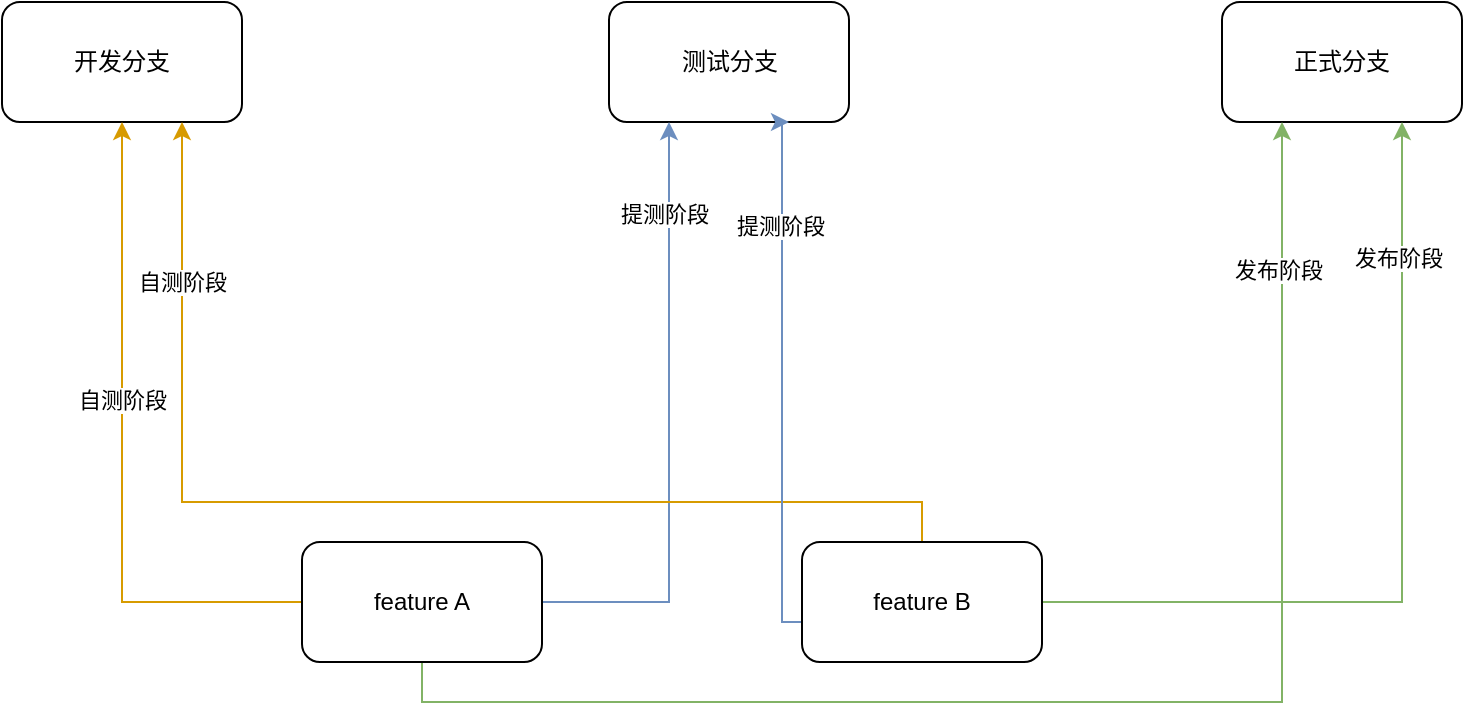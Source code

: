 <mxfile version="20.0.4" type="github">
  <diagram id="kWO4vnNtSZDNBMALmMIK" name="Page-1">
    <mxGraphModel dx="1242" dy="809" grid="1" gridSize="10" guides="1" tooltips="1" connect="1" arrows="1" fold="1" page="1" pageScale="1" pageWidth="827" pageHeight="1169" math="0" shadow="0">
      <root>
        <mxCell id="0" />
        <mxCell id="1" parent="0" />
        <mxCell id="DBEZtDzJzsMtLMxc4c8R-1" value="开发分支&lt;br&gt;" style="rounded=1;whiteSpace=wrap;html=1;" vertex="1" parent="1">
          <mxGeometry x="50" y="150" width="120" height="60" as="geometry" />
        </mxCell>
        <mxCell id="DBEZtDzJzsMtLMxc4c8R-2" value="测试分支" style="rounded=1;whiteSpace=wrap;html=1;" vertex="1" parent="1">
          <mxGeometry x="353.5" y="150" width="120" height="60" as="geometry" />
        </mxCell>
        <mxCell id="DBEZtDzJzsMtLMxc4c8R-3" value="正式分支" style="rounded=1;whiteSpace=wrap;html=1;" vertex="1" parent="1">
          <mxGeometry x="660" y="150" width="120" height="60" as="geometry" />
        </mxCell>
        <mxCell id="DBEZtDzJzsMtLMxc4c8R-6" style="edgeStyle=orthogonalEdgeStyle;rounded=0;orthogonalLoop=1;jettySize=auto;html=1;entryX=0.5;entryY=1;entryDx=0;entryDy=0;fillColor=#ffe6cc;strokeColor=#d79b00;" edge="1" parent="1" source="DBEZtDzJzsMtLMxc4c8R-4" target="DBEZtDzJzsMtLMxc4c8R-1">
          <mxGeometry relative="1" as="geometry" />
        </mxCell>
        <mxCell id="DBEZtDzJzsMtLMxc4c8R-8" value="自测阶段" style="edgeLabel;html=1;align=center;verticalAlign=middle;resizable=0;points=[];" vertex="1" connectable="0" parent="DBEZtDzJzsMtLMxc4c8R-6">
          <mxGeometry x="0.159" relative="1" as="geometry">
            <mxPoint as="offset" />
          </mxGeometry>
        </mxCell>
        <mxCell id="DBEZtDzJzsMtLMxc4c8R-10" style="edgeStyle=orthogonalEdgeStyle;rounded=0;orthogonalLoop=1;jettySize=auto;html=1;entryX=0.25;entryY=1;entryDx=0;entryDy=0;fillColor=#dae8fc;strokeColor=#6c8ebf;" edge="1" parent="1" source="DBEZtDzJzsMtLMxc4c8R-4" target="DBEZtDzJzsMtLMxc4c8R-2">
          <mxGeometry relative="1" as="geometry" />
        </mxCell>
        <mxCell id="DBEZtDzJzsMtLMxc4c8R-12" value="提测阶段" style="edgeLabel;html=1;align=center;verticalAlign=middle;resizable=0;points=[];" vertex="1" connectable="0" parent="DBEZtDzJzsMtLMxc4c8R-10">
          <mxGeometry x="0.708" y="4" relative="1" as="geometry">
            <mxPoint x="1" y="1" as="offset" />
          </mxGeometry>
        </mxCell>
        <mxCell id="DBEZtDzJzsMtLMxc4c8R-14" style="edgeStyle=orthogonalEdgeStyle;rounded=0;orthogonalLoop=1;jettySize=auto;html=1;entryX=0.25;entryY=1;entryDx=0;entryDy=0;fillColor=#d5e8d4;strokeColor=#82b366;" edge="1" parent="1" source="DBEZtDzJzsMtLMxc4c8R-4" target="DBEZtDzJzsMtLMxc4c8R-3">
          <mxGeometry relative="1" as="geometry">
            <Array as="points">
              <mxPoint x="260" y="500" />
              <mxPoint x="690" y="500" />
            </Array>
          </mxGeometry>
        </mxCell>
        <mxCell id="DBEZtDzJzsMtLMxc4c8R-16" value="发布阶段" style="edgeLabel;html=1;align=center;verticalAlign=middle;resizable=0;points=[];" vertex="1" connectable="0" parent="DBEZtDzJzsMtLMxc4c8R-14">
          <mxGeometry x="0.802" y="2" relative="1" as="geometry">
            <mxPoint as="offset" />
          </mxGeometry>
        </mxCell>
        <mxCell id="DBEZtDzJzsMtLMxc4c8R-4" value="feature A" style="rounded=1;whiteSpace=wrap;html=1;" vertex="1" parent="1">
          <mxGeometry x="200" y="420" width="120" height="60" as="geometry" />
        </mxCell>
        <mxCell id="DBEZtDzJzsMtLMxc4c8R-7" style="edgeStyle=orthogonalEdgeStyle;rounded=0;orthogonalLoop=1;jettySize=auto;html=1;fillColor=#ffe6cc;strokeColor=#d79b00;" edge="1" parent="1" source="DBEZtDzJzsMtLMxc4c8R-5">
          <mxGeometry relative="1" as="geometry">
            <mxPoint x="140" y="210" as="targetPoint" />
            <Array as="points">
              <mxPoint x="510" y="400" />
              <mxPoint x="140" y="400" />
              <mxPoint x="140" y="210" />
            </Array>
          </mxGeometry>
        </mxCell>
        <mxCell id="DBEZtDzJzsMtLMxc4c8R-9" value="自测阶段" style="edgeLabel;html=1;align=center;verticalAlign=middle;resizable=0;points=[];" vertex="1" connectable="0" parent="DBEZtDzJzsMtLMxc4c8R-7">
          <mxGeometry x="-0.113" y="1" relative="1" as="geometry">
            <mxPoint x="-133" y="-111" as="offset" />
          </mxGeometry>
        </mxCell>
        <mxCell id="DBEZtDzJzsMtLMxc4c8R-11" style="edgeStyle=orthogonalEdgeStyle;rounded=0;orthogonalLoop=1;jettySize=auto;html=1;entryX=0.75;entryY=1;entryDx=0;entryDy=0;fillColor=#dae8fc;strokeColor=#6c8ebf;" edge="1" parent="1" source="DBEZtDzJzsMtLMxc4c8R-5" target="DBEZtDzJzsMtLMxc4c8R-2">
          <mxGeometry relative="1" as="geometry">
            <Array as="points">
              <mxPoint x="440" y="460" />
              <mxPoint x="440" y="210" />
            </Array>
          </mxGeometry>
        </mxCell>
        <mxCell id="DBEZtDzJzsMtLMxc4c8R-13" value="提测阶段" style="edgeLabel;html=1;align=center;verticalAlign=middle;resizable=0;points=[];" vertex="1" connectable="0" parent="DBEZtDzJzsMtLMxc4c8R-11">
          <mxGeometry x="0.577" y="1" relative="1" as="geometry">
            <mxPoint as="offset" />
          </mxGeometry>
        </mxCell>
        <mxCell id="DBEZtDzJzsMtLMxc4c8R-15" style="edgeStyle=orthogonalEdgeStyle;rounded=0;orthogonalLoop=1;jettySize=auto;html=1;entryX=0.75;entryY=1;entryDx=0;entryDy=0;fillColor=#d5e8d4;strokeColor=#82b366;" edge="1" parent="1" source="DBEZtDzJzsMtLMxc4c8R-5" target="DBEZtDzJzsMtLMxc4c8R-3">
          <mxGeometry relative="1" as="geometry" />
        </mxCell>
        <mxCell id="DBEZtDzJzsMtLMxc4c8R-17" value="发布阶段" style="edgeLabel;html=1;align=center;verticalAlign=middle;resizable=0;points=[];" vertex="1" connectable="0" parent="DBEZtDzJzsMtLMxc4c8R-15">
          <mxGeometry x="0.675" y="2" relative="1" as="geometry">
            <mxPoint as="offset" />
          </mxGeometry>
        </mxCell>
        <mxCell id="DBEZtDzJzsMtLMxc4c8R-5" value="feature B" style="rounded=1;whiteSpace=wrap;html=1;" vertex="1" parent="1">
          <mxGeometry x="450" y="420" width="120" height="60" as="geometry" />
        </mxCell>
      </root>
    </mxGraphModel>
  </diagram>
</mxfile>
